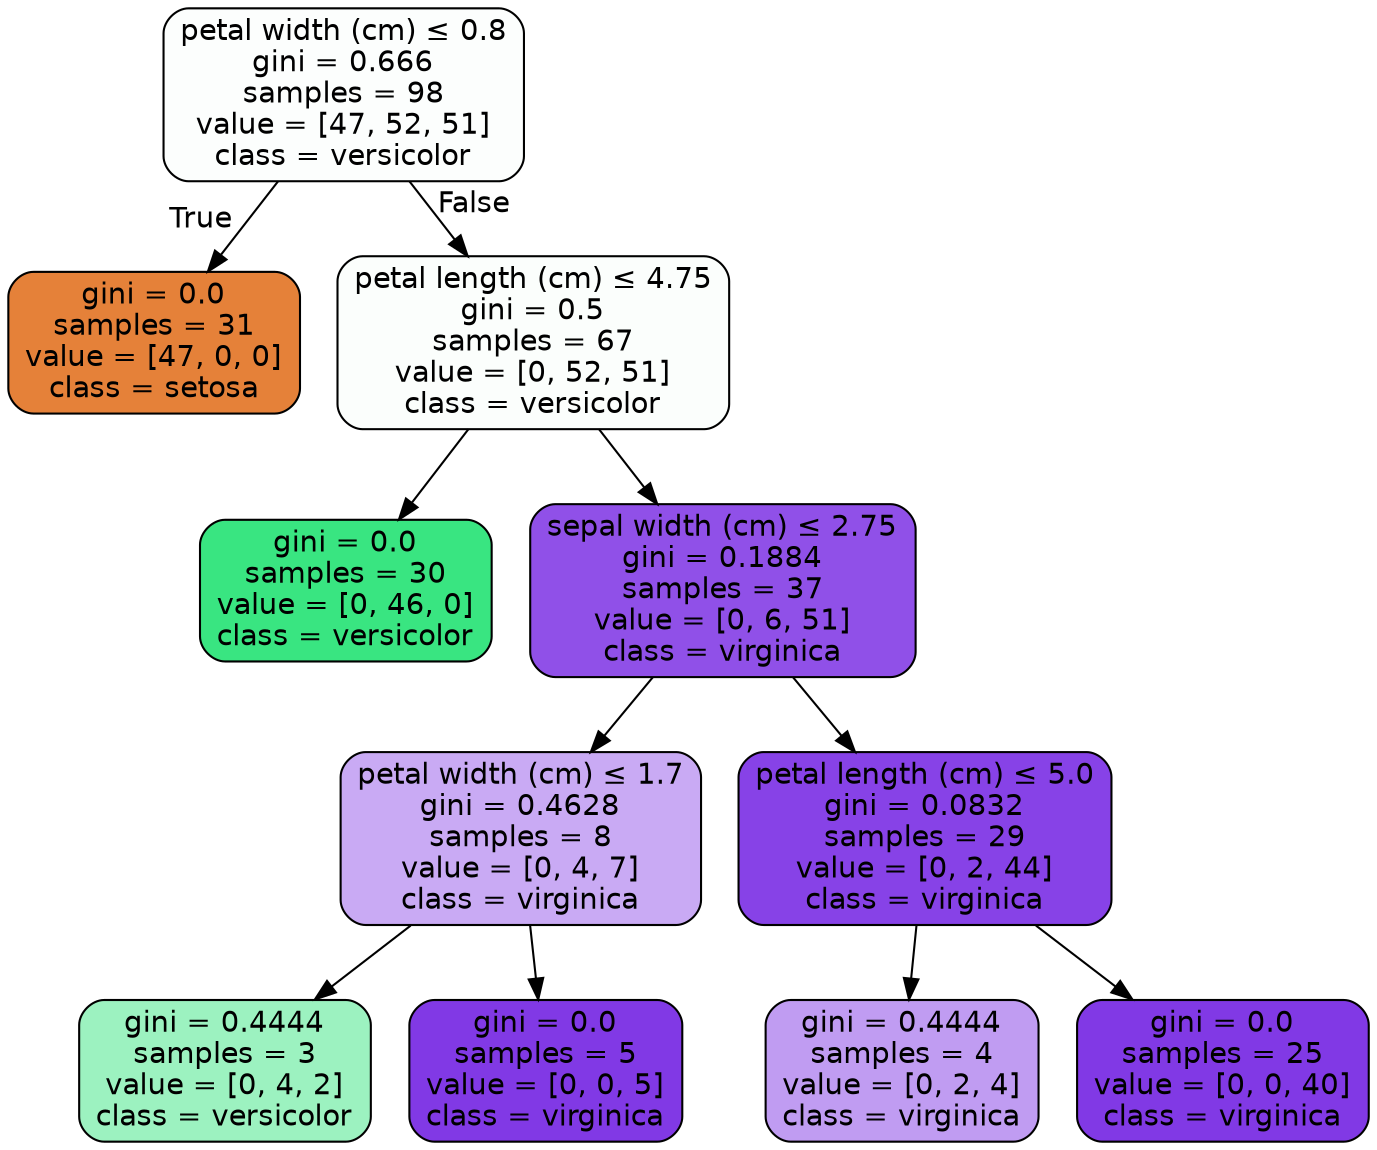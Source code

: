 digraph Tree {
node [shape=box, style="filled, rounded", color="black", fontname=helvetica] ;
edge [fontname=helvetica] ;
0 [label=<petal width (cm) &le; 0.8<br/>gini = 0.666<br/>samples = 98<br/>value = [47, 52, 51]<br/>class = versicolor>, fillcolor="#39e58103"] ;
1 [label=<gini = 0.0<br/>samples = 31<br/>value = [47, 0, 0]<br/>class = setosa>, fillcolor="#e58139ff"] ;
0 -> 1 [labeldistance=2.5, labelangle=45, headlabel="True"] ;
2 [label=<petal length (cm) &le; 4.75<br/>gini = 0.5<br/>samples = 67<br/>value = [0, 52, 51]<br/>class = versicolor>, fillcolor="#39e58105"] ;
0 -> 2 [labeldistance=2.5, labelangle=-45, headlabel="False"] ;
3 [label=<gini = 0.0<br/>samples = 30<br/>value = [0, 46, 0]<br/>class = versicolor>, fillcolor="#39e581ff"] ;
2 -> 3 ;
4 [label=<sepal width (cm) &le; 2.75<br/>gini = 0.1884<br/>samples = 37<br/>value = [0, 6, 51]<br/>class = virginica>, fillcolor="#8139e5e1"] ;
2 -> 4 ;
5 [label=<petal width (cm) &le; 1.7<br/>gini = 0.4628<br/>samples = 8<br/>value = [0, 4, 7]<br/>class = virginica>, fillcolor="#8139e56d"] ;
4 -> 5 ;
6 [label=<gini = 0.4444<br/>samples = 3<br/>value = [0, 4, 2]<br/>class = versicolor>, fillcolor="#39e5817f"] ;
5 -> 6 ;
7 [label=<gini = 0.0<br/>samples = 5<br/>value = [0, 0, 5]<br/>class = virginica>, fillcolor="#8139e5ff"] ;
5 -> 7 ;
8 [label=<petal length (cm) &le; 5.0<br/>gini = 0.0832<br/>samples = 29<br/>value = [0, 2, 44]<br/>class = virginica>, fillcolor="#8139e5f3"] ;
4 -> 8 ;
9 [label=<gini = 0.4444<br/>samples = 4<br/>value = [0, 2, 4]<br/>class = virginica>, fillcolor="#8139e57f"] ;
8 -> 9 ;
10 [label=<gini = 0.0<br/>samples = 25<br/>value = [0, 0, 40]<br/>class = virginica>, fillcolor="#8139e5ff"] ;
8 -> 10 ;
}